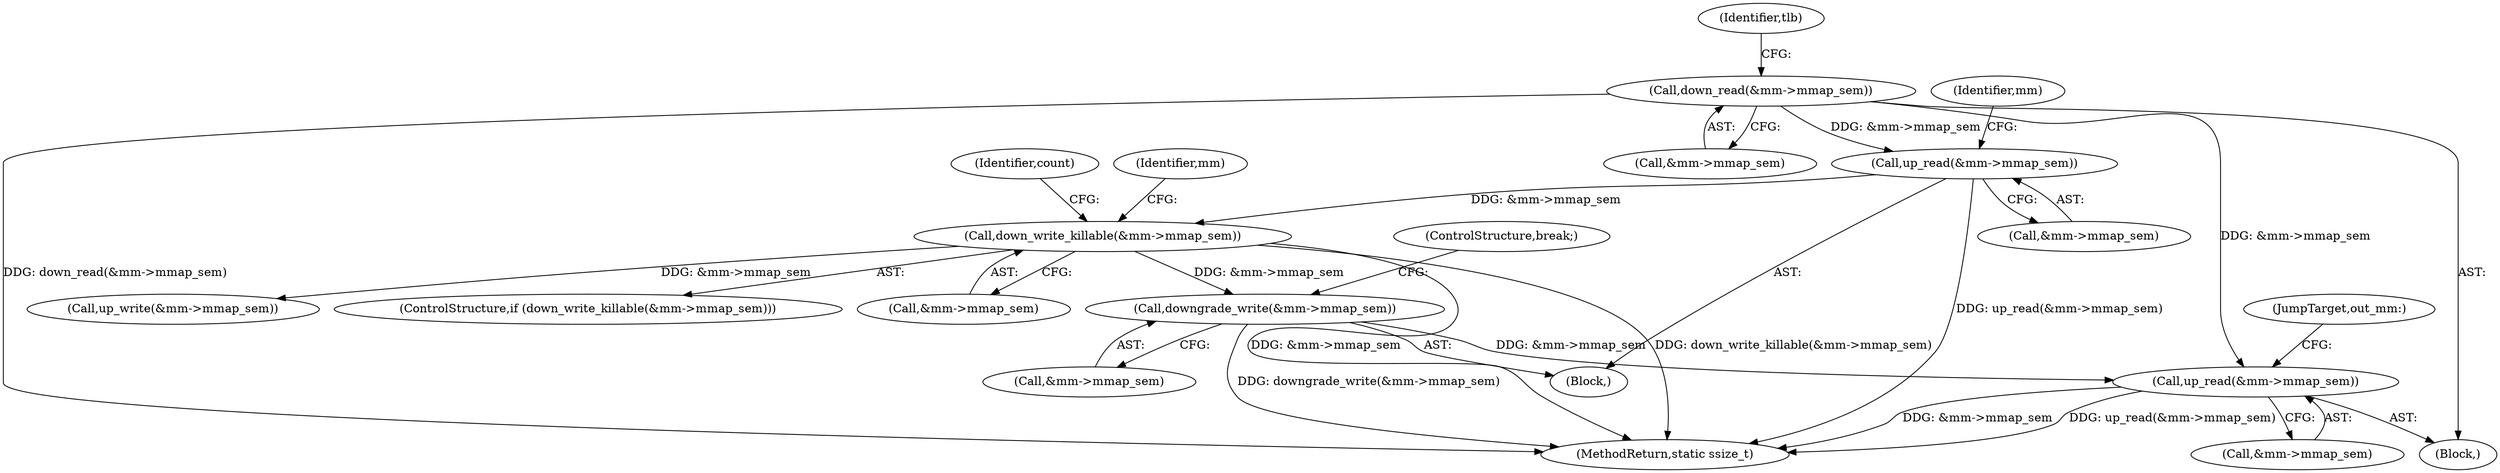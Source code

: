 digraph "0_linux_04f5866e41fb70690e28397487d8bd8eea7d712a_0@API" {
"1000305" [label="(Call,downgrade_write(&mm->mmap_sem))"];
"1000263" [label="(Call,down_write_killable(&mm->mmap_sem))"];
"1000257" [label="(Call,up_read(&mm->mmap_sem))"];
"1000219" [label="(Call,down_read(&mm->mmap_sem))"];
"1000341" [label="(Call,up_read(&mm->mmap_sem))"];
"1000220" [label="(Call,&mm->mmap_sem)"];
"1000306" [label="(Call,&mm->mmap_sem)"];
"1000190" [label="(Block,)"];
"1000342" [label="(Call,&mm->mmap_sem)"];
"1000226" [label="(Identifier,tlb)"];
"1000346" [label="(JumpTarget,out_mm:)"];
"1000270" [label="(Identifier,count)"];
"1000277" [label="(Identifier,mm)"];
"1000353" [label="(MethodReturn,static ssize_t)"];
"1000257" [label="(Call,up_read(&mm->mmap_sem))"];
"1000262" [label="(ControlStructure,if (down_write_killable(&mm->mmap_sem)))"];
"1000219" [label="(Call,down_read(&mm->mmap_sem))"];
"1000305" [label="(Call,downgrade_write(&mm->mmap_sem))"];
"1000248" [label="(Block,)"];
"1000264" [label="(Call,&mm->mmap_sem)"];
"1000258" [label="(Call,&mm->mmap_sem)"];
"1000341" [label="(Call,up_read(&mm->mmap_sem))"];
"1000310" [label="(ControlStructure,break;)"];
"1000266" [label="(Identifier,mm)"];
"1000263" [label="(Call,down_write_killable(&mm->mmap_sem))"];
"1000279" [label="(Call,up_write(&mm->mmap_sem))"];
"1000305" -> "1000248"  [label="AST: "];
"1000305" -> "1000306"  [label="CFG: "];
"1000306" -> "1000305"  [label="AST: "];
"1000310" -> "1000305"  [label="CFG: "];
"1000305" -> "1000353"  [label="DDG: downgrade_write(&mm->mmap_sem)"];
"1000263" -> "1000305"  [label="DDG: &mm->mmap_sem"];
"1000305" -> "1000341"  [label="DDG: &mm->mmap_sem"];
"1000263" -> "1000262"  [label="AST: "];
"1000263" -> "1000264"  [label="CFG: "];
"1000264" -> "1000263"  [label="AST: "];
"1000270" -> "1000263"  [label="CFG: "];
"1000277" -> "1000263"  [label="CFG: "];
"1000263" -> "1000353"  [label="DDG: &mm->mmap_sem"];
"1000263" -> "1000353"  [label="DDG: down_write_killable(&mm->mmap_sem)"];
"1000257" -> "1000263"  [label="DDG: &mm->mmap_sem"];
"1000263" -> "1000279"  [label="DDG: &mm->mmap_sem"];
"1000257" -> "1000248"  [label="AST: "];
"1000257" -> "1000258"  [label="CFG: "];
"1000258" -> "1000257"  [label="AST: "];
"1000266" -> "1000257"  [label="CFG: "];
"1000257" -> "1000353"  [label="DDG: up_read(&mm->mmap_sem)"];
"1000219" -> "1000257"  [label="DDG: &mm->mmap_sem"];
"1000219" -> "1000190"  [label="AST: "];
"1000219" -> "1000220"  [label="CFG: "];
"1000220" -> "1000219"  [label="AST: "];
"1000226" -> "1000219"  [label="CFG: "];
"1000219" -> "1000353"  [label="DDG: down_read(&mm->mmap_sem)"];
"1000219" -> "1000341"  [label="DDG: &mm->mmap_sem"];
"1000341" -> "1000190"  [label="AST: "];
"1000341" -> "1000342"  [label="CFG: "];
"1000342" -> "1000341"  [label="AST: "];
"1000346" -> "1000341"  [label="CFG: "];
"1000341" -> "1000353"  [label="DDG: &mm->mmap_sem"];
"1000341" -> "1000353"  [label="DDG: up_read(&mm->mmap_sem)"];
}
